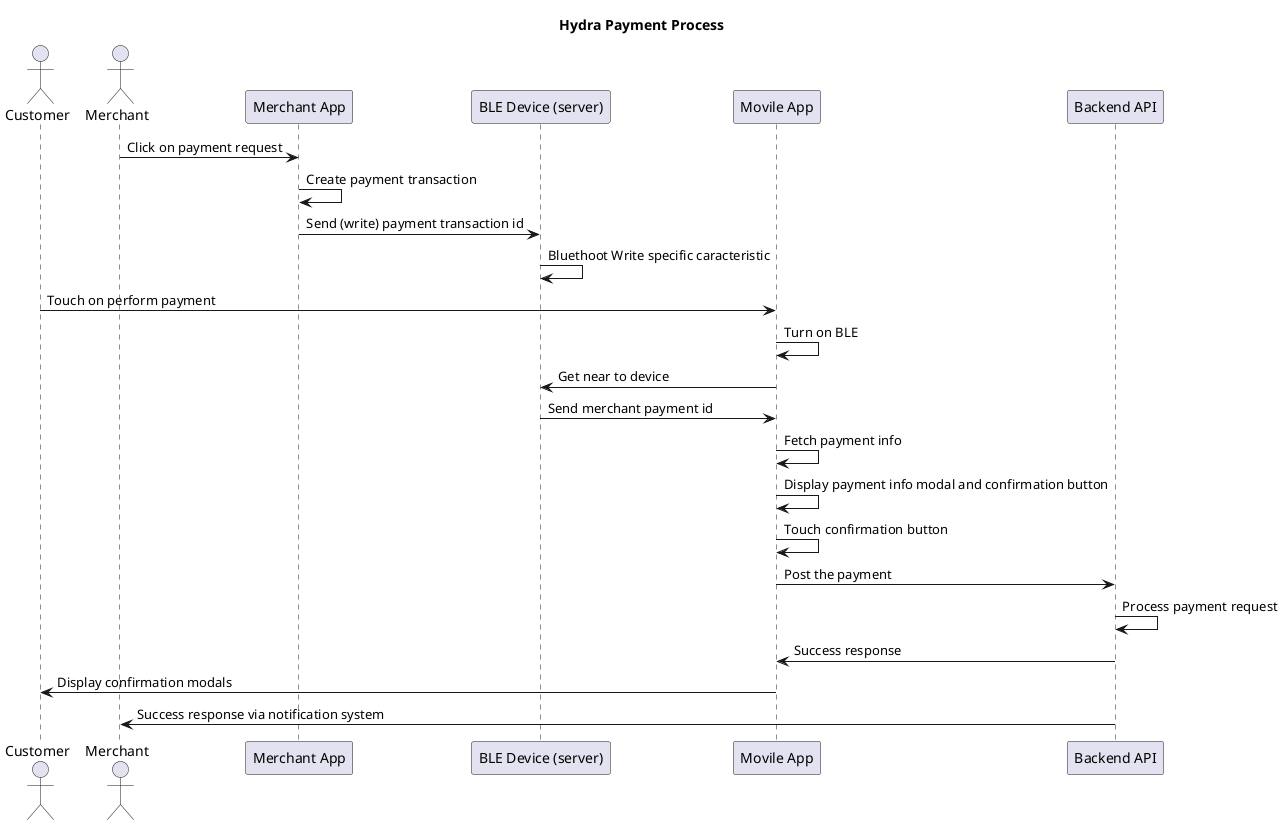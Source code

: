@startuml
title Hydra Payment Process

actor Customer
actor Merchant
participant "Merchant App" as WebApp
participant "BLE Device (server)" as Device
participant "Movile App" as MovileApp
participant "Backend API" as Backend

Merchant -> WebApp: Click on payment request
WebApp -> WebApp: Create payment transaction
WebApp -> Device: Send (write) payment transaction id
Device -> Device: Bluethoot Write specific caracteristic
Customer -> MovileApp: Touch on perform payment
MovileApp -> MovileApp: Turn on BLE
MovileApp -> Device: Get near to device
Device -> MovileApp: Send merchant payment id
MovileApp -> MovileApp: Fetch payment info
MovileApp -> MovileApp: Display payment info modal and confirmation button
MovileApp -> MovileApp: Touch confirmation button
MovileApp -> Backend: Post the payment
Backend -> Backend: Process payment request
Backend -> MovileApp: Success response
MovileApp -> Customer: Display confirmation modals
Backend -> Merchant: Success response via notification system

@enduml
